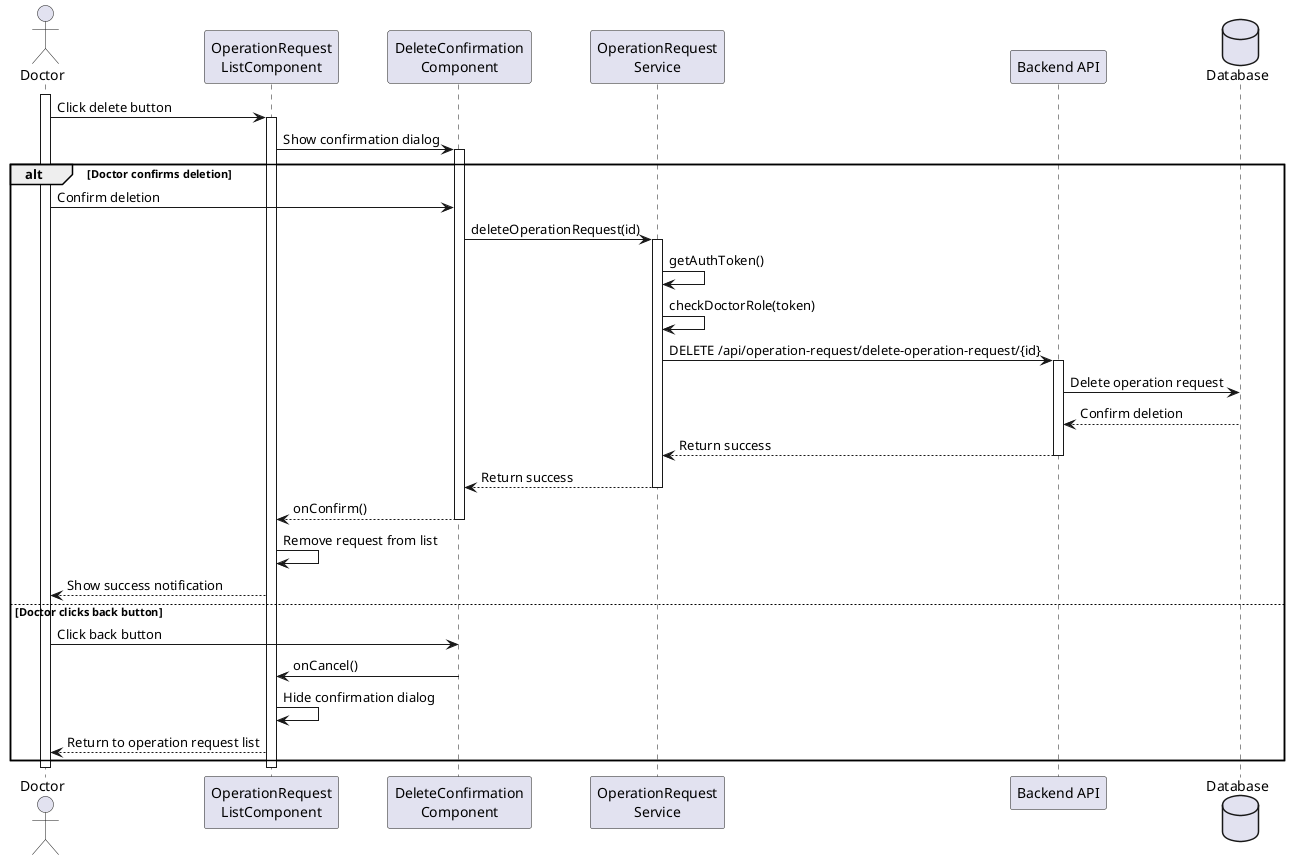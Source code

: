 @startuml Remove Operation Request UI Sequence Diagram

actor Doctor
participant "OperationRequest\nListComponent" as UI
participant "DeleteConfirmation\nComponent" as DC
participant "OperationRequest\nService" as ORS
participant "Backend API" as API
database "Database" as DB

activate Doctor
Doctor -> UI: Click delete button
activate UI

UI -> DC: Show confirmation dialog
activate DC

alt Doctor confirms deletion
    Doctor -> DC: Confirm deletion
    
    DC -> ORS: deleteOperationRequest(id)
    activate ORS
    
    ORS -> ORS: getAuthToken()
    ORS -> ORS: checkDoctorRole(token)
    
    ORS -> API: DELETE /api/operation-request/delete-operation-request/{id}
    activate API
    
    API -> DB: Delete operation request
    DB --> API: Confirm deletion
    
    API --> ORS: Return success
    deactivate API
    
    ORS --> DC: Return success
    deactivate ORS
    
    DC --> UI: onConfirm()
    deactivate DC
    
    UI -> UI: Remove request from list
    UI --> Doctor: Show success notification

else Doctor clicks back button
    Doctor -> DC: Click back button
    DC -> UI: onCancel()
    deactivate DC
    UI -> UI: Hide confirmation dialog
    UI --> Doctor: Return to operation request list
end

deactivate UI
deactivate Doctor

@enduml